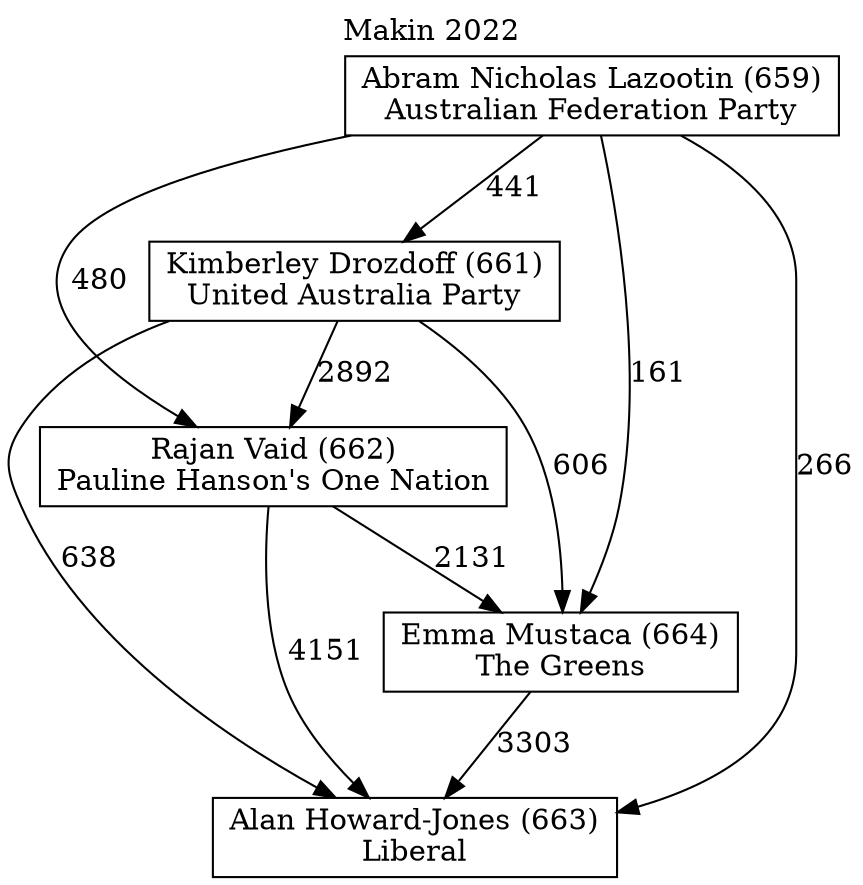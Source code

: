 // House preference flow
digraph "Alan Howard-Jones (663)_Makin_2022" {
	graph [label="Makin 2022" labelloc=t mclimit=10]
	node [shape=box]
	"Alan Howard-Jones (663)" [label="Alan Howard-Jones (663)
Liberal"]
	"Emma Mustaca (664)" [label="Emma Mustaca (664)
The Greens"]
	"Rajan Vaid (662)" [label="Rajan Vaid (662)
Pauline Hanson's One Nation"]
	"Kimberley Drozdoff (661)" [label="Kimberley Drozdoff (661)
United Australia Party"]
	"Abram Nicholas Lazootin (659)" [label="Abram Nicholas Lazootin (659)
Australian Federation Party"]
	"Emma Mustaca (664)" -> "Alan Howard-Jones (663)" [label=3303]
	"Rajan Vaid (662)" -> "Emma Mustaca (664)" [label=2131]
	"Kimberley Drozdoff (661)" -> "Rajan Vaid (662)" [label=2892]
	"Abram Nicholas Lazootin (659)" -> "Kimberley Drozdoff (661)" [label=441]
	"Rajan Vaid (662)" -> "Alan Howard-Jones (663)" [label=4151]
	"Kimberley Drozdoff (661)" -> "Alan Howard-Jones (663)" [label=638]
	"Abram Nicholas Lazootin (659)" -> "Alan Howard-Jones (663)" [label=266]
	"Abram Nicholas Lazootin (659)" -> "Rajan Vaid (662)" [label=480]
	"Kimberley Drozdoff (661)" -> "Emma Mustaca (664)" [label=606]
	"Abram Nicholas Lazootin (659)" -> "Emma Mustaca (664)" [label=161]
}
